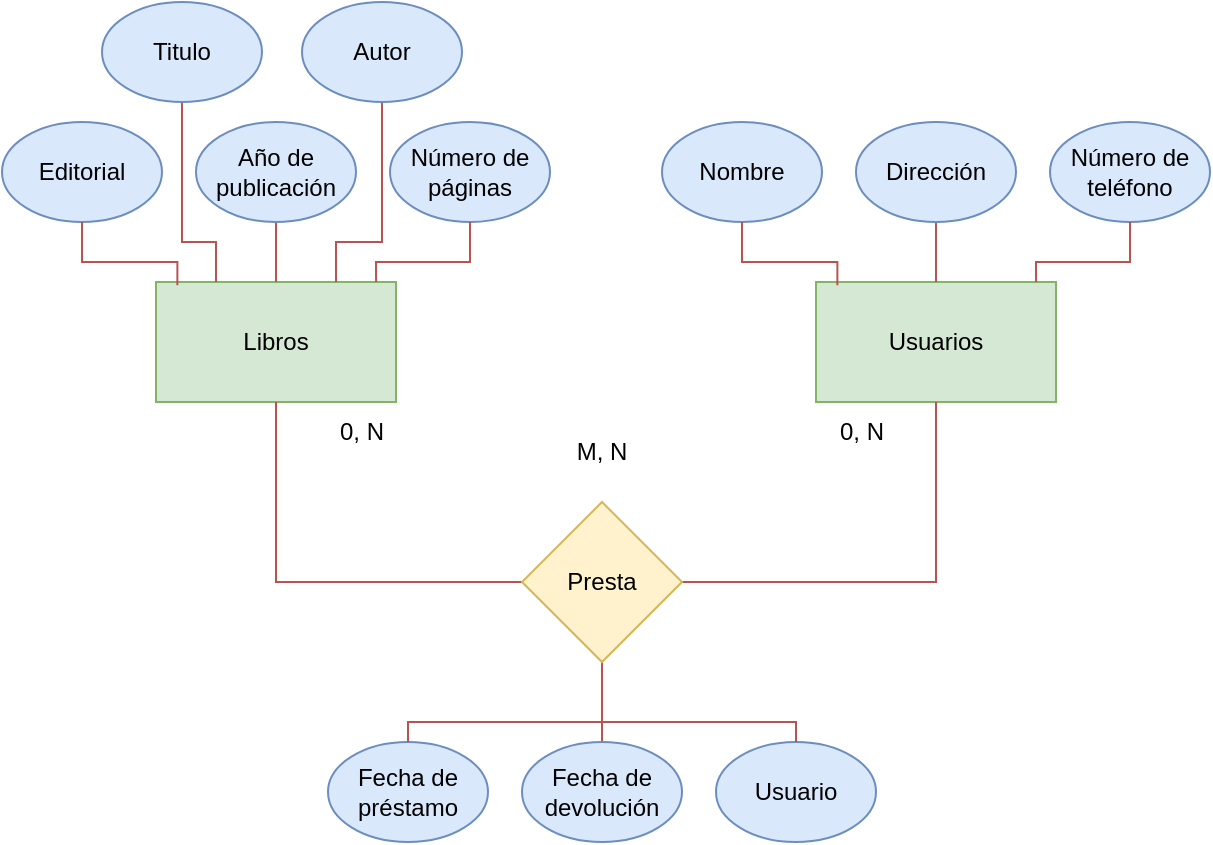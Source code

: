 <mxfile version="24.6.4" type="device">
  <diagram name="Página-1" id="9LrpIAPdOAm3coKj-KV8">
    <mxGraphModel dx="746" dy="433" grid="1" gridSize="10" guides="1" tooltips="1" connect="1" arrows="1" fold="1" page="1" pageScale="1" pageWidth="827" pageHeight="1169" background="#FFFFFF" math="0" shadow="0">
      <root>
        <mxCell id="0" />
        <mxCell id="1" parent="0" />
        <mxCell id="aXrm9M7t7L0dvtJOlRcS-1" value="Libros" style="rounded=0;whiteSpace=wrap;html=1;fillColor=#d5e8d4;strokeColor=#82b366;" parent="1" vertex="1">
          <mxGeometry x="217" y="220" width="120" height="60" as="geometry" />
        </mxCell>
        <mxCell id="aXrm9M7t7L0dvtJOlRcS-13" value="" style="edgeStyle=orthogonalEdgeStyle;rounded=0;orthogonalLoop=1;jettySize=auto;html=1;endArrow=none;endFill=0;fillColor=#f8cecc;strokeColor=#b85450;" parent="1" source="aXrm9M7t7L0dvtJOlRcS-2" target="aXrm9M7t7L0dvtJOlRcS-1" edge="1">
          <mxGeometry relative="1" as="geometry" />
        </mxCell>
        <mxCell id="aXrm9M7t7L0dvtJOlRcS-2" value="Año de publicación" style="ellipse;whiteSpace=wrap;html=1;fillColor=#dae8fc;strokeColor=#6c8ebf;" parent="1" vertex="1">
          <mxGeometry x="237" y="140" width="80" height="50" as="geometry" />
        </mxCell>
        <mxCell id="aXrm9M7t7L0dvtJOlRcS-14" style="edgeStyle=orthogonalEdgeStyle;rounded=0;orthogonalLoop=1;jettySize=auto;html=1;entryX=0.75;entryY=0;entryDx=0;entryDy=0;endArrow=none;endFill=0;fillColor=#f8cecc;strokeColor=#b85450;" parent="1" source="aXrm9M7t7L0dvtJOlRcS-7" target="aXrm9M7t7L0dvtJOlRcS-1" edge="1">
          <mxGeometry relative="1" as="geometry">
            <Array as="points">
              <mxPoint x="330" y="200" />
              <mxPoint x="307" y="200" />
            </Array>
          </mxGeometry>
        </mxCell>
        <mxCell id="aXrm9M7t7L0dvtJOlRcS-7" value="Autor" style="ellipse;whiteSpace=wrap;html=1;fillColor=#dae8fc;strokeColor=#6c8ebf;" parent="1" vertex="1">
          <mxGeometry x="290" y="80" width="80" height="50" as="geometry" />
        </mxCell>
        <mxCell id="aXrm9M7t7L0dvtJOlRcS-12" style="edgeStyle=orthogonalEdgeStyle;rounded=0;orthogonalLoop=1;jettySize=auto;html=1;entryX=0.25;entryY=0;entryDx=0;entryDy=0;endArrow=none;endFill=0;fillColor=#f8cecc;strokeColor=#b85450;" parent="1" source="aXrm9M7t7L0dvtJOlRcS-8" target="aXrm9M7t7L0dvtJOlRcS-1" edge="1">
          <mxGeometry relative="1" as="geometry">
            <Array as="points">
              <mxPoint x="230" y="200" />
              <mxPoint x="247" y="200" />
            </Array>
          </mxGeometry>
        </mxCell>
        <mxCell id="aXrm9M7t7L0dvtJOlRcS-8" value="Titulo" style="ellipse;whiteSpace=wrap;html=1;fillColor=#dae8fc;strokeColor=#6c8ebf;" parent="1" vertex="1">
          <mxGeometry x="190" y="80" width="80" height="50" as="geometry" />
        </mxCell>
        <mxCell id="aXrm9M7t7L0dvtJOlRcS-9" value="Número de páginas" style="ellipse;whiteSpace=wrap;html=1;fillColor=#dae8fc;strokeColor=#6c8ebf;" parent="1" vertex="1">
          <mxGeometry x="334" y="140" width="80" height="50" as="geometry" />
        </mxCell>
        <mxCell id="aXrm9M7t7L0dvtJOlRcS-10" value="Editorial" style="ellipse;whiteSpace=wrap;html=1;fillColor=#dae8fc;strokeColor=#6c8ebf;" parent="1" vertex="1">
          <mxGeometry x="140" y="140" width="80" height="50" as="geometry" />
        </mxCell>
        <mxCell id="aXrm9M7t7L0dvtJOlRcS-11" style="edgeStyle=orthogonalEdgeStyle;rounded=0;orthogonalLoop=1;jettySize=auto;html=1;entryX=0.089;entryY=0.028;entryDx=0;entryDy=0;entryPerimeter=0;endArrow=none;endFill=0;fillColor=#f8cecc;strokeColor=#b85450;" parent="1" source="aXrm9M7t7L0dvtJOlRcS-10" target="aXrm9M7t7L0dvtJOlRcS-1" edge="1">
          <mxGeometry relative="1" as="geometry" />
        </mxCell>
        <mxCell id="aXrm9M7t7L0dvtJOlRcS-15" style="edgeStyle=orthogonalEdgeStyle;rounded=0;orthogonalLoop=1;jettySize=auto;html=1;entryX=0.917;entryY=0;entryDx=0;entryDy=0;entryPerimeter=0;endArrow=none;endFill=0;fillColor=#f8cecc;strokeColor=#b85450;" parent="1" source="aXrm9M7t7L0dvtJOlRcS-9" target="aXrm9M7t7L0dvtJOlRcS-1" edge="1">
          <mxGeometry relative="1" as="geometry" />
        </mxCell>
        <mxCell id="aXrm9M7t7L0dvtJOlRcS-16" value="Usuarios" style="rounded=0;whiteSpace=wrap;html=1;fillColor=#d5e8d4;strokeColor=#82b366;" parent="1" vertex="1">
          <mxGeometry x="547" y="220" width="120" height="60" as="geometry" />
        </mxCell>
        <mxCell id="aXrm9M7t7L0dvtJOlRcS-17" value="" style="edgeStyle=orthogonalEdgeStyle;rounded=0;orthogonalLoop=1;jettySize=auto;html=1;endArrow=none;endFill=0;fillColor=#f8cecc;strokeColor=#b85450;" parent="1" source="aXrm9M7t7L0dvtJOlRcS-18" target="aXrm9M7t7L0dvtJOlRcS-16" edge="1">
          <mxGeometry relative="1" as="geometry" />
        </mxCell>
        <mxCell id="aXrm9M7t7L0dvtJOlRcS-18" value="Dirección" style="ellipse;whiteSpace=wrap;html=1;fillColor=#dae8fc;strokeColor=#6c8ebf;" parent="1" vertex="1">
          <mxGeometry x="567" y="140" width="80" height="50" as="geometry" />
        </mxCell>
        <mxCell id="aXrm9M7t7L0dvtJOlRcS-23" value="Número de teléfono" style="ellipse;whiteSpace=wrap;html=1;fillColor=#dae8fc;strokeColor=#6c8ebf;" parent="1" vertex="1">
          <mxGeometry x="664" y="140" width="80" height="50" as="geometry" />
        </mxCell>
        <mxCell id="aXrm9M7t7L0dvtJOlRcS-24" value="Nombre" style="ellipse;whiteSpace=wrap;html=1;fillColor=#dae8fc;strokeColor=#6c8ebf;" parent="1" vertex="1">
          <mxGeometry x="470" y="140" width="80" height="50" as="geometry" />
        </mxCell>
        <mxCell id="aXrm9M7t7L0dvtJOlRcS-25" style="edgeStyle=orthogonalEdgeStyle;rounded=0;orthogonalLoop=1;jettySize=auto;html=1;entryX=0.089;entryY=0.028;entryDx=0;entryDy=0;entryPerimeter=0;endArrow=none;endFill=0;fillColor=#f8cecc;strokeColor=#b85450;" parent="1" source="aXrm9M7t7L0dvtJOlRcS-24" target="aXrm9M7t7L0dvtJOlRcS-16" edge="1">
          <mxGeometry relative="1" as="geometry" />
        </mxCell>
        <mxCell id="aXrm9M7t7L0dvtJOlRcS-26" style="edgeStyle=orthogonalEdgeStyle;rounded=0;orthogonalLoop=1;jettySize=auto;html=1;entryX=0.917;entryY=0;entryDx=0;entryDy=0;entryPerimeter=0;endArrow=none;endFill=0;fillColor=#f8cecc;strokeColor=#b85450;" parent="1" source="aXrm9M7t7L0dvtJOlRcS-23" target="aXrm9M7t7L0dvtJOlRcS-16" edge="1">
          <mxGeometry relative="1" as="geometry" />
        </mxCell>
        <mxCell id="aXrm9M7t7L0dvtJOlRcS-44" style="edgeStyle=orthogonalEdgeStyle;rounded=0;orthogonalLoop=1;jettySize=auto;html=1;entryX=0.5;entryY=1;entryDx=0;entryDy=0;exitX=0;exitY=0.5;exitDx=0;exitDy=0;endArrow=none;endFill=0;fillColor=#f8cecc;strokeColor=#b85450;" parent="1" source="mahh103u4RMyHGoOP_3q-1" target="aXrm9M7t7L0dvtJOlRcS-1" edge="1">
          <mxGeometry relative="1" as="geometry">
            <mxPoint x="387" y="370" as="sourcePoint" />
            <mxPoint x="277" y="320" as="targetPoint" />
          </mxGeometry>
        </mxCell>
        <mxCell id="aXrm9M7t7L0dvtJOlRcS-47" style="edgeStyle=orthogonalEdgeStyle;rounded=0;orthogonalLoop=1;jettySize=auto;html=1;endArrow=none;endFill=0;fillColor=#f8cecc;strokeColor=#b85450;entryX=0.5;entryY=1;entryDx=0;entryDy=0;exitX=1;exitY=0.5;exitDx=0;exitDy=0;" parent="1" source="mahh103u4RMyHGoOP_3q-1" target="aXrm9M7t7L0dvtJOlRcS-16" edge="1">
          <mxGeometry relative="1" as="geometry">
            <mxPoint x="507" y="440" as="sourcePoint" />
            <mxPoint x="607" y="390" as="targetPoint" />
          </mxGeometry>
        </mxCell>
        <mxCell id="aXrm9M7t7L0dvtJOlRcS-42" style="edgeStyle=orthogonalEdgeStyle;rounded=0;orthogonalLoop=1;jettySize=auto;html=1;entryX=0.5;entryY=1;entryDx=0;entryDy=0;endArrow=none;endFill=0;fillColor=#f8cecc;strokeColor=#b85450;" parent="1" source="aXrm9M7t7L0dvtJOlRcS-29" target="mahh103u4RMyHGoOP_3q-1" edge="1">
          <mxGeometry relative="1" as="geometry">
            <mxPoint x="447" y="470" as="targetPoint" />
          </mxGeometry>
        </mxCell>
        <mxCell id="aXrm9M7t7L0dvtJOlRcS-29" value="Fecha de devolución" style="ellipse;whiteSpace=wrap;html=1;fillColor=#dae8fc;strokeColor=#6c8ebf;" parent="1" vertex="1">
          <mxGeometry x="400" y="450" width="80" height="50" as="geometry" />
        </mxCell>
        <mxCell id="aXrm9M7t7L0dvtJOlRcS-34" value="Usuario" style="ellipse;whiteSpace=wrap;html=1;fillColor=#dae8fc;strokeColor=#6c8ebf;" parent="1" vertex="1">
          <mxGeometry x="497" y="450" width="80" height="50" as="geometry" />
        </mxCell>
        <mxCell id="aXrm9M7t7L0dvtJOlRcS-35" value="Fecha de préstamo" style="ellipse;whiteSpace=wrap;html=1;fillColor=#dae8fc;strokeColor=#6c8ebf;" parent="1" vertex="1">
          <mxGeometry x="303" y="450" width="80" height="50" as="geometry" />
        </mxCell>
        <mxCell id="aXrm9M7t7L0dvtJOlRcS-41" style="edgeStyle=orthogonalEdgeStyle;rounded=0;orthogonalLoop=1;jettySize=auto;html=1;entryX=0.5;entryY=1;entryDx=0;entryDy=0;endArrow=none;endFill=0;fillColor=#f8cecc;strokeColor=#b85450;" parent="1" source="aXrm9M7t7L0dvtJOlRcS-35" target="mahh103u4RMyHGoOP_3q-1" edge="1">
          <mxGeometry relative="1" as="geometry">
            <mxPoint x="408.36" y="472.34" as="targetPoint" />
            <Array as="points">
              <mxPoint x="343" y="440" />
              <mxPoint x="440" y="440" />
            </Array>
          </mxGeometry>
        </mxCell>
        <mxCell id="aXrm9M7t7L0dvtJOlRcS-43" style="edgeStyle=orthogonalEdgeStyle;rounded=0;orthogonalLoop=1;jettySize=auto;html=1;entryX=0.5;entryY=1;entryDx=0;entryDy=0;endArrow=none;endFill=0;fillColor=#f8cecc;strokeColor=#b85450;" parent="1" source="aXrm9M7t7L0dvtJOlRcS-34" target="mahh103u4RMyHGoOP_3q-1" edge="1">
          <mxGeometry relative="1" as="geometry">
            <mxPoint x="491.04" y="470" as="targetPoint" />
            <Array as="points">
              <mxPoint x="537" y="440" />
              <mxPoint x="440" y="440" />
            </Array>
          </mxGeometry>
        </mxCell>
        <mxCell id="aXrm9M7t7L0dvtJOlRcS-49" value="0, N" style="text;html=1;align=center;verticalAlign=middle;whiteSpace=wrap;rounded=0;" parent="1" vertex="1">
          <mxGeometry x="290" y="280" width="60" height="30" as="geometry" />
        </mxCell>
        <mxCell id="aXrm9M7t7L0dvtJOlRcS-52" value="0, N" style="text;html=1;align=center;verticalAlign=middle;whiteSpace=wrap;rounded=0;" parent="1" vertex="1">
          <mxGeometry x="540" y="280" width="60" height="30" as="geometry" />
        </mxCell>
        <mxCell id="mahh103u4RMyHGoOP_3q-1" value="Presta" style="rhombus;whiteSpace=wrap;html=1;fillColor=#fff2cc;strokeColor=#d6b656;" vertex="1" parent="1">
          <mxGeometry x="400" y="330" width="80" height="80" as="geometry" />
        </mxCell>
        <mxCell id="mahh103u4RMyHGoOP_3q-3" value="M, N" style="text;html=1;align=center;verticalAlign=middle;whiteSpace=wrap;rounded=0;" vertex="1" parent="1">
          <mxGeometry x="410" y="290" width="60" height="30" as="geometry" />
        </mxCell>
      </root>
    </mxGraphModel>
  </diagram>
</mxfile>
